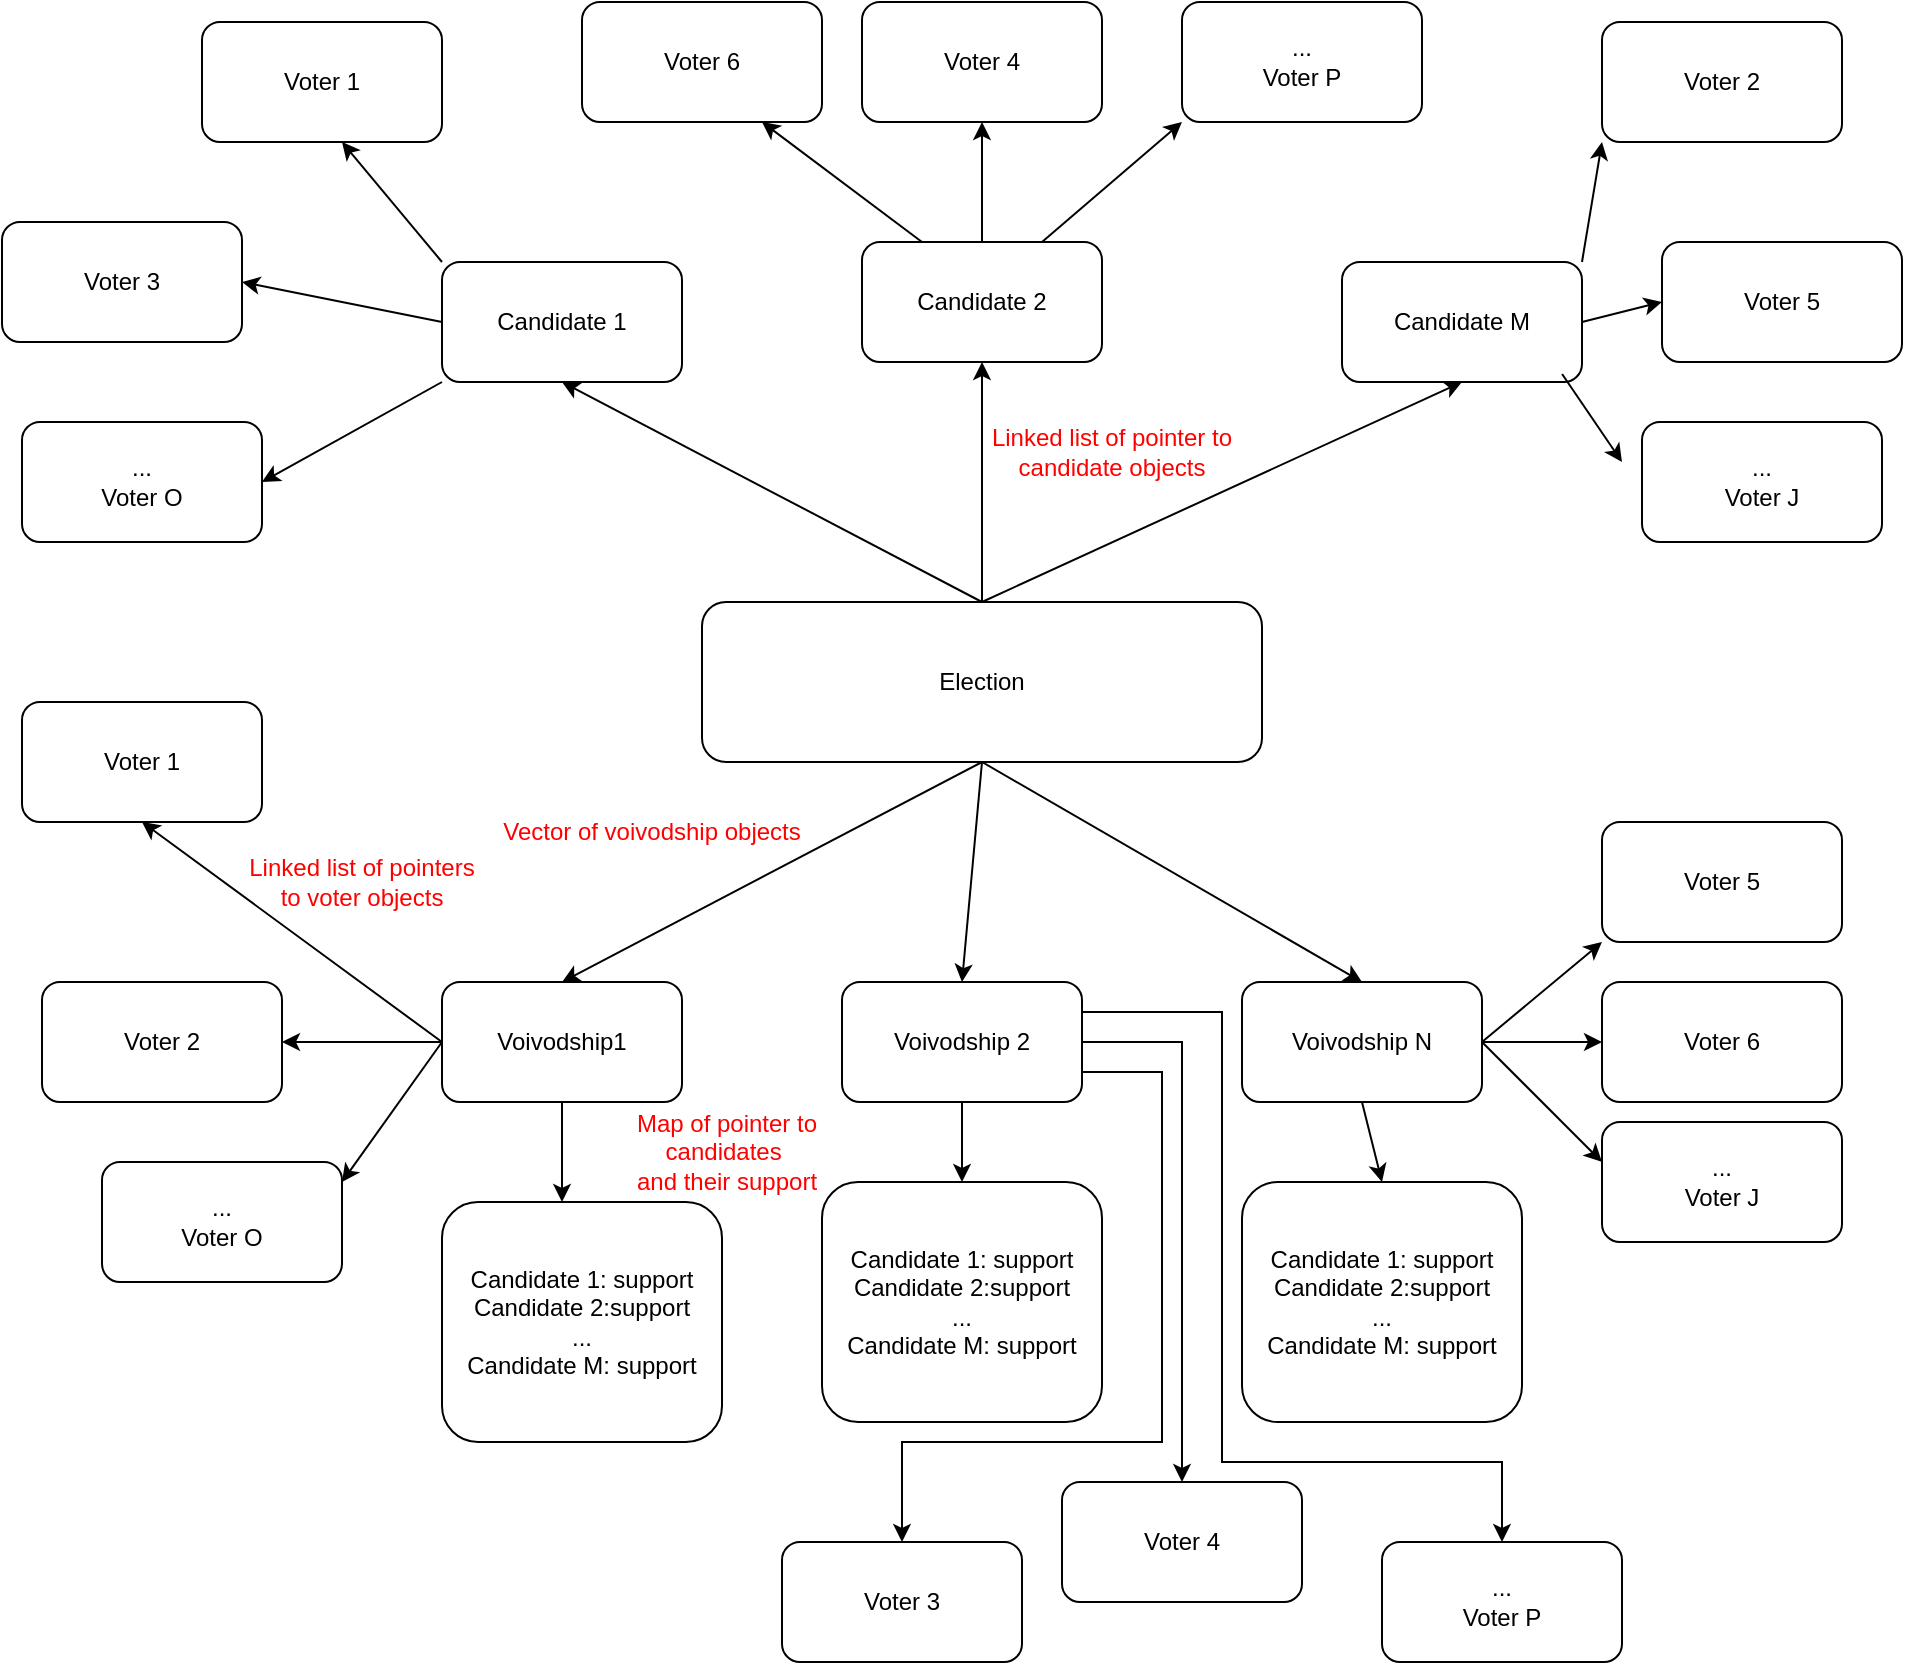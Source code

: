 <mxfile version="26.2.12">
  <diagram name="Page-1" id="DJxbudVu-IhlrFNXYpXE">
    <mxGraphModel dx="1798" dy="657" grid="1" gridSize="10" guides="1" tooltips="1" connect="1" arrows="1" fold="1" page="1" pageScale="1" pageWidth="850" pageHeight="1100" math="0" shadow="0">
      <root>
        <mxCell id="0" />
        <mxCell id="1" parent="0" />
        <mxCell id="bYSpYosJt3RkDmTfbeSV-1" value="Election" style="rounded=1;whiteSpace=wrap;html=1;" parent="1" vertex="1">
          <mxGeometry x="260" y="360" width="280" height="80" as="geometry" />
        </mxCell>
        <mxCell id="bYSpYosJt3RkDmTfbeSV-2" value="" style="endArrow=classic;html=1;rounded=0;exitX=0.5;exitY=1;exitDx=0;exitDy=0;entryX=0.5;entryY=0;entryDx=0;entryDy=0;" parent="1" source="bYSpYosJt3RkDmTfbeSV-1" target="bYSpYosJt3RkDmTfbeSV-3" edge="1">
          <mxGeometry width="50" height="50" relative="1" as="geometry">
            <mxPoint x="390" y="310" as="sourcePoint" />
            <mxPoint x="310" y="230" as="targetPoint" />
          </mxGeometry>
        </mxCell>
        <mxCell id="bYSpYosJt3RkDmTfbeSV-3" value="Voivodship1" style="rounded=1;whiteSpace=wrap;html=1;" parent="1" vertex="1">
          <mxGeometry x="130" y="550" width="120" height="60" as="geometry" />
        </mxCell>
        <mxCell id="bYSpYosJt3RkDmTfbeSV-4" value="Voivodship 2" style="rounded=1;whiteSpace=wrap;html=1;" parent="1" vertex="1">
          <mxGeometry x="330" y="550" width="120" height="60" as="geometry" />
        </mxCell>
        <mxCell id="bYSpYosJt3RkDmTfbeSV-5" value="" style="endArrow=classic;html=1;rounded=0;exitX=0.5;exitY=1;exitDx=0;exitDy=0;entryX=0.5;entryY=0;entryDx=0;entryDy=0;" parent="1" source="bYSpYosJt3RkDmTfbeSV-1" target="bYSpYosJt3RkDmTfbeSV-4" edge="1">
          <mxGeometry width="50" height="50" relative="1" as="geometry">
            <mxPoint x="450" y="220" as="sourcePoint" />
            <mxPoint x="500" y="170" as="targetPoint" />
          </mxGeometry>
        </mxCell>
        <mxCell id="bYSpYosJt3RkDmTfbeSV-6" value="Voivodship N" style="rounded=1;whiteSpace=wrap;html=1;" parent="1" vertex="1">
          <mxGeometry x="530" y="550" width="120" height="60" as="geometry" />
        </mxCell>
        <mxCell id="bYSpYosJt3RkDmTfbeSV-7" value="" style="endArrow=classic;html=1;rounded=0;exitX=0.5;exitY=1;exitDx=0;exitDy=0;entryX=0.5;entryY=0;entryDx=0;entryDy=0;" parent="1" source="bYSpYosJt3RkDmTfbeSV-1" target="bYSpYosJt3RkDmTfbeSV-6" edge="1">
          <mxGeometry width="50" height="50" relative="1" as="geometry">
            <mxPoint x="570" y="200" as="sourcePoint" />
            <mxPoint x="620" y="150" as="targetPoint" />
          </mxGeometry>
        </mxCell>
        <mxCell id="bYSpYosJt3RkDmTfbeSV-8" value="Vector of voivodship objects" style="text;html=1;align=center;verticalAlign=middle;whiteSpace=wrap;rounded=0;fontColor=#FF0000;" parent="1" vertex="1">
          <mxGeometry x="140" y="440" width="190" height="70" as="geometry" />
        </mxCell>
        <mxCell id="bYSpYosJt3RkDmTfbeSV-9" value="Candidate 1" style="rounded=1;whiteSpace=wrap;html=1;" parent="1" vertex="1">
          <mxGeometry x="130" y="190" width="120" height="60" as="geometry" />
        </mxCell>
        <mxCell id="bYSpYosJt3RkDmTfbeSV-10" value="Candidate 2" style="rounded=1;whiteSpace=wrap;html=1;" parent="1" vertex="1">
          <mxGeometry x="340" y="180" width="120" height="60" as="geometry" />
        </mxCell>
        <mxCell id="bYSpYosJt3RkDmTfbeSV-11" value="Candidate M" style="rounded=1;whiteSpace=wrap;html=1;" parent="1" vertex="1">
          <mxGeometry x="580" y="190" width="120" height="60" as="geometry" />
        </mxCell>
        <mxCell id="bYSpYosJt3RkDmTfbeSV-12" value="" style="endArrow=classic;html=1;rounded=0;entryX=0.5;entryY=1;entryDx=0;entryDy=0;exitX=0.5;exitY=0;exitDx=0;exitDy=0;" parent="1" source="bYSpYosJt3RkDmTfbeSV-1" target="bYSpYosJt3RkDmTfbeSV-9" edge="1">
          <mxGeometry width="50" height="50" relative="1" as="geometry">
            <mxPoint x="270" y="330" as="sourcePoint" />
            <mxPoint x="320" y="280" as="targetPoint" />
          </mxGeometry>
        </mxCell>
        <mxCell id="bYSpYosJt3RkDmTfbeSV-13" value="" style="endArrow=classic;html=1;rounded=0;exitX=0.5;exitY=0;exitDx=0;exitDy=0;entryX=0.5;entryY=1;entryDx=0;entryDy=0;" parent="1" source="bYSpYosJt3RkDmTfbeSV-1" target="bYSpYosJt3RkDmTfbeSV-10" edge="1">
          <mxGeometry width="50" height="50" relative="1" as="geometry">
            <mxPoint x="380" y="330" as="sourcePoint" />
            <mxPoint x="430" y="280" as="targetPoint" />
          </mxGeometry>
        </mxCell>
        <mxCell id="bYSpYosJt3RkDmTfbeSV-14" value="" style="endArrow=classic;html=1;rounded=0;exitX=0.5;exitY=0;exitDx=0;exitDy=0;entryX=0.5;entryY=1;entryDx=0;entryDy=0;" parent="1" source="bYSpYosJt3RkDmTfbeSV-1" target="bYSpYosJt3RkDmTfbeSV-11" edge="1">
          <mxGeometry width="50" height="50" relative="1" as="geometry">
            <mxPoint x="440" y="340" as="sourcePoint" />
            <mxPoint x="490" y="290" as="targetPoint" />
          </mxGeometry>
        </mxCell>
        <mxCell id="bYSpYosJt3RkDmTfbeSV-15" value="&lt;font style=&quot;color: rgb(255, 0, 0);&quot;&gt;Linked list of pointer to candidate objects&lt;/font&gt;" style="text;html=1;align=center;verticalAlign=middle;whiteSpace=wrap;rounded=0;" parent="1" vertex="1">
          <mxGeometry x="390" y="260" width="150" height="50" as="geometry" />
        </mxCell>
        <mxCell id="bYSpYosJt3RkDmTfbeSV-17" value="" style="endArrow=classic;html=1;rounded=0;exitX=0.5;exitY=1;exitDx=0;exitDy=0;" parent="1" source="bYSpYosJt3RkDmTfbeSV-3" edge="1">
          <mxGeometry width="50" height="50" relative="1" as="geometry">
            <mxPoint x="180" y="710" as="sourcePoint" />
            <mxPoint x="190" y="660" as="targetPoint" />
          </mxGeometry>
        </mxCell>
        <mxCell id="bYSpYosJt3RkDmTfbeSV-18" value="" style="endArrow=classic;html=1;rounded=0;exitX=0.5;exitY=1;exitDx=0;exitDy=0;" parent="1" source="bYSpYosJt3RkDmTfbeSV-4" edge="1">
          <mxGeometry width="50" height="50" relative="1" as="geometry">
            <mxPoint x="370" y="680" as="sourcePoint" />
            <mxPoint x="390" y="650" as="targetPoint" />
          </mxGeometry>
        </mxCell>
        <mxCell id="bYSpYosJt3RkDmTfbeSV-19" value="" style="endArrow=classic;html=1;rounded=0;exitX=0.5;exitY=1;exitDx=0;exitDy=0;" parent="1" source="bYSpYosJt3RkDmTfbeSV-6" edge="1">
          <mxGeometry width="50" height="50" relative="1" as="geometry">
            <mxPoint x="580" y="700" as="sourcePoint" />
            <mxPoint x="600" y="650" as="targetPoint" />
          </mxGeometry>
        </mxCell>
        <mxCell id="bYSpYosJt3RkDmTfbeSV-20" value="Candidate 1: suppor&lt;span style=&quot;background-color: transparent; color: light-dark(rgb(0, 0, 0), rgb(255, 255, 255));&quot;&gt;t&lt;/span&gt;&lt;div&gt;&lt;span style=&quot;background-color: transparent; color: light-dark(rgb(0, 0, 0), rgb(255, 255, 255));&quot;&gt;Candidate 2:support&lt;/span&gt;&lt;/div&gt;&lt;div&gt;...&lt;/div&gt;&lt;div&gt;Candidate M: support&lt;/div&gt;" style="rounded=1;whiteSpace=wrap;html=1;" parent="1" vertex="1">
          <mxGeometry x="130" y="660" width="140" height="120" as="geometry" />
        </mxCell>
        <mxCell id="bYSpYosJt3RkDmTfbeSV-21" value="Candidate 1: suppor&lt;span style=&quot;background-color: transparent; color: light-dark(rgb(0, 0, 0), rgb(255, 255, 255));&quot;&gt;t&lt;/span&gt;&lt;div&gt;&lt;span style=&quot;background-color: transparent; color: light-dark(rgb(0, 0, 0), rgb(255, 255, 255));&quot;&gt;Candidate 2:support&lt;/span&gt;&lt;/div&gt;&lt;div&gt;...&lt;/div&gt;&lt;div&gt;Candidate M: support&lt;/div&gt;" style="rounded=1;whiteSpace=wrap;html=1;" parent="1" vertex="1">
          <mxGeometry x="320" y="650" width="140" height="120" as="geometry" />
        </mxCell>
        <mxCell id="bYSpYosJt3RkDmTfbeSV-22" value="Candidate 1: suppor&lt;span style=&quot;background-color: transparent; color: light-dark(rgb(0, 0, 0), rgb(255, 255, 255));&quot;&gt;t&lt;/span&gt;&lt;div&gt;&lt;span style=&quot;background-color: transparent; color: light-dark(rgb(0, 0, 0), rgb(255, 255, 255));&quot;&gt;Candidate 2:support&lt;/span&gt;&lt;/div&gt;&lt;div&gt;...&lt;/div&gt;&lt;div&gt;Candidate M: support&lt;/div&gt;" style="rounded=1;whiteSpace=wrap;html=1;" parent="1" vertex="1">
          <mxGeometry x="530" y="650" width="140" height="120" as="geometry" />
        </mxCell>
        <mxCell id="bYSpYosJt3RkDmTfbeSV-23" value="&lt;font style=&quot;color: rgb(255, 0, 0);&quot;&gt;Map of pointer to candidates&amp;nbsp;&lt;/font&gt;&lt;div&gt;&lt;font style=&quot;color: rgb(255, 0, 0);&quot;&gt;and their support&lt;/font&gt;&lt;/div&gt;" style="text;html=1;align=center;verticalAlign=middle;whiteSpace=wrap;rounded=0;" parent="1" vertex="1">
          <mxGeometry x="215" y="600" width="115" height="70" as="geometry" />
        </mxCell>
        <mxCell id="bYSpYosJt3RkDmTfbeSV-24" value="" style="endArrow=classic;html=1;rounded=0;exitX=0;exitY=0.5;exitDx=0;exitDy=0;entryX=0.5;entryY=1;entryDx=0;entryDy=0;" parent="1" source="bYSpYosJt3RkDmTfbeSV-3" target="bYSpYosJt3RkDmTfbeSV-25" edge="1">
          <mxGeometry width="50" height="50" relative="1" as="geometry">
            <mxPoint x="80" y="570" as="sourcePoint" />
            <mxPoint x="50" y="500" as="targetPoint" />
          </mxGeometry>
        </mxCell>
        <mxCell id="bYSpYosJt3RkDmTfbeSV-25" value="Voter 1" style="rounded=1;whiteSpace=wrap;html=1;" parent="1" vertex="1">
          <mxGeometry x="-80" y="410" width="120" height="60" as="geometry" />
        </mxCell>
        <mxCell id="bYSpYosJt3RkDmTfbeSV-26" value="" style="endArrow=classic;html=1;rounded=0;exitX=0;exitY=0.5;exitDx=0;exitDy=0;" parent="1" source="bYSpYosJt3RkDmTfbeSV-3" edge="1">
          <mxGeometry width="50" height="50" relative="1" as="geometry">
            <mxPoint x="20" y="610" as="sourcePoint" />
            <mxPoint x="50" y="580" as="targetPoint" />
          </mxGeometry>
        </mxCell>
        <mxCell id="bYSpYosJt3RkDmTfbeSV-27" value="Voter 2" style="rounded=1;whiteSpace=wrap;html=1;" parent="1" vertex="1">
          <mxGeometry x="-70" y="550" width="120" height="60" as="geometry" />
        </mxCell>
        <mxCell id="bYSpYosJt3RkDmTfbeSV-28" value="" style="endArrow=classic;html=1;rounded=0;exitX=0;exitY=0.5;exitDx=0;exitDy=0;" parent="1" source="bYSpYosJt3RkDmTfbeSV-3" edge="1">
          <mxGeometry width="50" height="50" relative="1" as="geometry">
            <mxPoint x="10" y="720" as="sourcePoint" />
            <mxPoint x="80" y="650" as="targetPoint" />
          </mxGeometry>
        </mxCell>
        <mxCell id="bYSpYosJt3RkDmTfbeSV-29" value="&lt;div&gt;...&lt;/div&gt;Voter O" style="rounded=1;whiteSpace=wrap;html=1;" parent="1" vertex="1">
          <mxGeometry x="-40" y="640" width="120" height="60" as="geometry" />
        </mxCell>
        <mxCell id="bYSpYosJt3RkDmTfbeSV-30" value="" style="endArrow=classic;html=1;rounded=0;exitX=1;exitY=0.5;exitDx=0;exitDy=0;" parent="1" source="bYSpYosJt3RkDmTfbeSV-6" edge="1">
          <mxGeometry width="50" height="50" relative="1" as="geometry">
            <mxPoint x="660" y="580" as="sourcePoint" />
            <mxPoint x="710" y="530" as="targetPoint" />
          </mxGeometry>
        </mxCell>
        <mxCell id="bYSpYosJt3RkDmTfbeSV-31" value="Voter 5" style="rounded=1;whiteSpace=wrap;html=1;" parent="1" vertex="1">
          <mxGeometry x="710" y="470" width="120" height="60" as="geometry" />
        </mxCell>
        <mxCell id="bYSpYosJt3RkDmTfbeSV-32" value="" style="endArrow=classic;html=1;rounded=0;exitX=1;exitY=0.5;exitDx=0;exitDy=0;" parent="1" source="bYSpYosJt3RkDmTfbeSV-6" edge="1">
          <mxGeometry width="50" height="50" relative="1" as="geometry">
            <mxPoint x="730" y="610" as="sourcePoint" />
            <mxPoint x="710" y="580" as="targetPoint" />
          </mxGeometry>
        </mxCell>
        <mxCell id="bYSpYosJt3RkDmTfbeSV-33" value="Voter 6" style="rounded=1;whiteSpace=wrap;html=1;" parent="1" vertex="1">
          <mxGeometry x="710" y="550" width="120" height="60" as="geometry" />
        </mxCell>
        <mxCell id="bYSpYosJt3RkDmTfbeSV-34" value="" style="endArrow=classic;html=1;rounded=0;exitX=1;exitY=0.5;exitDx=0;exitDy=0;" parent="1" source="bYSpYosJt3RkDmTfbeSV-6" edge="1">
          <mxGeometry width="50" height="50" relative="1" as="geometry">
            <mxPoint x="730" y="690" as="sourcePoint" />
            <mxPoint x="710" y="640" as="targetPoint" />
          </mxGeometry>
        </mxCell>
        <mxCell id="bYSpYosJt3RkDmTfbeSV-35" value="...&lt;div&gt;Voter J&lt;/div&gt;" style="rounded=1;whiteSpace=wrap;html=1;" parent="1" vertex="1">
          <mxGeometry x="710" y="620" width="120" height="60" as="geometry" />
        </mxCell>
        <mxCell id="bYSpYosJt3RkDmTfbeSV-36" value="" style="endArrow=classic;html=1;rounded=0;exitX=1;exitY=0.5;exitDx=0;exitDy=0;" parent="1" source="bYSpYosJt3RkDmTfbeSV-4" edge="1">
          <mxGeometry width="50" height="50" relative="1" as="geometry">
            <mxPoint x="430" y="850" as="sourcePoint" />
            <mxPoint x="500" y="800" as="targetPoint" />
            <Array as="points">
              <mxPoint x="500" y="580" />
            </Array>
          </mxGeometry>
        </mxCell>
        <mxCell id="bYSpYosJt3RkDmTfbeSV-37" value="Voter 4" style="rounded=1;whiteSpace=wrap;html=1;" parent="1" vertex="1">
          <mxGeometry x="440" y="800" width="120" height="60" as="geometry" />
        </mxCell>
        <mxCell id="bYSpYosJt3RkDmTfbeSV-39" value="" style="endArrow=classic;html=1;rounded=0;exitX=1;exitY=0.75;exitDx=0;exitDy=0;" parent="1" source="bYSpYosJt3RkDmTfbeSV-4" edge="1">
          <mxGeometry width="50" height="50" relative="1" as="geometry">
            <mxPoint x="460" y="640" as="sourcePoint" />
            <mxPoint x="360" y="830" as="targetPoint" />
            <Array as="points">
              <mxPoint x="490" y="595" />
              <mxPoint x="490" y="780" />
              <mxPoint x="360" y="780" />
            </Array>
          </mxGeometry>
        </mxCell>
        <mxCell id="bYSpYosJt3RkDmTfbeSV-40" value="Voter 3" style="rounded=1;whiteSpace=wrap;html=1;" parent="1" vertex="1">
          <mxGeometry x="300" y="830" width="120" height="60" as="geometry" />
        </mxCell>
        <mxCell id="bYSpYosJt3RkDmTfbeSV-41" value="" style="endArrow=classic;html=1;rounded=0;exitX=1;exitY=0.25;exitDx=0;exitDy=0;" parent="1" source="bYSpYosJt3RkDmTfbeSV-4" edge="1">
          <mxGeometry width="50" height="50" relative="1" as="geometry">
            <mxPoint x="480" y="560" as="sourcePoint" />
            <mxPoint x="660" y="830" as="targetPoint" />
            <Array as="points">
              <mxPoint x="520" y="565" />
              <mxPoint x="520" y="790" />
              <mxPoint x="660" y="790" />
            </Array>
          </mxGeometry>
        </mxCell>
        <mxCell id="bYSpYosJt3RkDmTfbeSV-42" value="...&lt;div&gt;Voter P&lt;/div&gt;" style="rounded=1;whiteSpace=wrap;html=1;" parent="1" vertex="1">
          <mxGeometry x="600" y="830" width="120" height="60" as="geometry" />
        </mxCell>
        <mxCell id="bYSpYosJt3RkDmTfbeSV-43" value="&lt;font style=&quot;color: light-dark(rgb(255, 0, 0), transparent);&quot;&gt;Linked list of pointers to voter objects&lt;/font&gt;" style="text;html=1;align=center;verticalAlign=middle;whiteSpace=wrap;rounded=0;" parent="1" vertex="1">
          <mxGeometry x="30" y="470" width="120" height="60" as="geometry" />
        </mxCell>
        <mxCell id="bYSpYosJt3RkDmTfbeSV-44" value="" style="endArrow=classic;html=1;rounded=0;exitX=0;exitY=0;exitDx=0;exitDy=0;" parent="1" source="bYSpYosJt3RkDmTfbeSV-9" edge="1">
          <mxGeometry width="50" height="50" relative="1" as="geometry">
            <mxPoint x="20" y="230" as="sourcePoint" />
            <mxPoint x="80" y="130" as="targetPoint" />
          </mxGeometry>
        </mxCell>
        <mxCell id="bYSpYosJt3RkDmTfbeSV-45" value="Voter 1" style="rounded=1;whiteSpace=wrap;html=1;" parent="1" vertex="1">
          <mxGeometry x="10" y="70" width="120" height="60" as="geometry" />
        </mxCell>
        <mxCell id="bYSpYosJt3RkDmTfbeSV-46" value="" style="endArrow=classic;html=1;rounded=0;exitX=0;exitY=0.5;exitDx=0;exitDy=0;" parent="1" source="bYSpYosJt3RkDmTfbeSV-9" edge="1">
          <mxGeometry width="50" height="50" relative="1" as="geometry">
            <mxPoint x="10" y="290" as="sourcePoint" />
            <mxPoint x="30" y="200" as="targetPoint" />
          </mxGeometry>
        </mxCell>
        <mxCell id="bYSpYosJt3RkDmTfbeSV-47" value="Voter 3" style="rounded=1;whiteSpace=wrap;html=1;" parent="1" vertex="1">
          <mxGeometry x="-90" y="170" width="120" height="60" as="geometry" />
        </mxCell>
        <mxCell id="bYSpYosJt3RkDmTfbeSV-48" value="&lt;div&gt;...&lt;/div&gt;Voter O" style="rounded=1;whiteSpace=wrap;html=1;" parent="1" vertex="1">
          <mxGeometry x="-80" y="270" width="120" height="60" as="geometry" />
        </mxCell>
        <mxCell id="bYSpYosJt3RkDmTfbeSV-49" value="" style="endArrow=classic;html=1;rounded=0;exitX=0;exitY=1;exitDx=0;exitDy=0;entryX=1;entryY=0.5;entryDx=0;entryDy=0;" parent="1" source="bYSpYosJt3RkDmTfbeSV-9" target="bYSpYosJt3RkDmTfbeSV-48" edge="1">
          <mxGeometry width="50" height="50" relative="1" as="geometry">
            <mxPoint x="100" y="340" as="sourcePoint" />
            <mxPoint x="150" y="290" as="targetPoint" />
          </mxGeometry>
        </mxCell>
        <mxCell id="bYSpYosJt3RkDmTfbeSV-50" value="" style="endArrow=classic;html=1;rounded=0;exitX=0.5;exitY=0;exitDx=0;exitDy=0;" parent="1" source="bYSpYosJt3RkDmTfbeSV-10" edge="1">
          <mxGeometry width="50" height="50" relative="1" as="geometry">
            <mxPoint x="340" y="150" as="sourcePoint" />
            <mxPoint x="400" y="120" as="targetPoint" />
          </mxGeometry>
        </mxCell>
        <mxCell id="bYSpYosJt3RkDmTfbeSV-51" value="Voter 4" style="rounded=1;whiteSpace=wrap;html=1;" parent="1" vertex="1">
          <mxGeometry x="340" y="60" width="120" height="60" as="geometry" />
        </mxCell>
        <mxCell id="bYSpYosJt3RkDmTfbeSV-52" value="" style="endArrow=classic;html=1;rounded=0;exitX=0.25;exitY=0;exitDx=0;exitDy=0;" parent="1" source="bYSpYosJt3RkDmTfbeSV-10" edge="1">
          <mxGeometry width="50" height="50" relative="1" as="geometry">
            <mxPoint x="280" y="120" as="sourcePoint" />
            <mxPoint x="290" y="120" as="targetPoint" />
          </mxGeometry>
        </mxCell>
        <mxCell id="bYSpYosJt3RkDmTfbeSV-54" value="Voter 6" style="rounded=1;whiteSpace=wrap;html=1;" parent="1" vertex="1">
          <mxGeometry x="200" y="60" width="120" height="60" as="geometry" />
        </mxCell>
        <mxCell id="bYSpYosJt3RkDmTfbeSV-55" value="" style="endArrow=classic;html=1;rounded=0;exitX=0.75;exitY=0;exitDx=0;exitDy=0;" parent="1" source="bYSpYosJt3RkDmTfbeSV-10" edge="1">
          <mxGeometry width="50" height="50" relative="1" as="geometry">
            <mxPoint x="470" y="160" as="sourcePoint" />
            <mxPoint x="500" y="120" as="targetPoint" />
          </mxGeometry>
        </mxCell>
        <mxCell id="bYSpYosJt3RkDmTfbeSV-56" value="...&lt;div&gt;Voter P&lt;/div&gt;" style="rounded=1;whiteSpace=wrap;html=1;" parent="1" vertex="1">
          <mxGeometry x="500" y="60" width="120" height="60" as="geometry" />
        </mxCell>
        <mxCell id="bYSpYosJt3RkDmTfbeSV-57" value="" style="endArrow=classic;html=1;rounded=0;exitX=1;exitY=0;exitDx=0;exitDy=0;" parent="1" source="bYSpYosJt3RkDmTfbeSV-11" edge="1">
          <mxGeometry width="50" height="50" relative="1" as="geometry">
            <mxPoint x="660" y="180" as="sourcePoint" />
            <mxPoint x="710" y="130" as="targetPoint" />
          </mxGeometry>
        </mxCell>
        <mxCell id="bYSpYosJt3RkDmTfbeSV-58" value="Voter 2" style="rounded=1;whiteSpace=wrap;html=1;" parent="1" vertex="1">
          <mxGeometry x="710" y="70" width="120" height="60" as="geometry" />
        </mxCell>
        <mxCell id="bYSpYosJt3RkDmTfbeSV-59" value="" style="endArrow=classic;html=1;rounded=0;exitX=1;exitY=0.5;exitDx=0;exitDy=0;" parent="1" source="bYSpYosJt3RkDmTfbeSV-11" edge="1">
          <mxGeometry width="50" height="50" relative="1" as="geometry">
            <mxPoint x="760" y="220" as="sourcePoint" />
            <mxPoint x="740" y="210" as="targetPoint" />
          </mxGeometry>
        </mxCell>
        <mxCell id="bYSpYosJt3RkDmTfbeSV-60" value="Voter 5" style="rounded=1;whiteSpace=wrap;html=1;" parent="1" vertex="1">
          <mxGeometry x="740" y="180" width="120" height="60" as="geometry" />
        </mxCell>
        <mxCell id="bYSpYosJt3RkDmTfbeSV-61" value="" style="endArrow=classic;html=1;rounded=0;exitX=0.917;exitY=0.933;exitDx=0;exitDy=0;exitPerimeter=0;" parent="1" source="bYSpYosJt3RkDmTfbeSV-11" edge="1">
          <mxGeometry width="50" height="50" relative="1" as="geometry">
            <mxPoint x="710" y="300" as="sourcePoint" />
            <mxPoint x="720" y="290" as="targetPoint" />
          </mxGeometry>
        </mxCell>
        <mxCell id="bYSpYosJt3RkDmTfbeSV-62" value="...&lt;div&gt;Voter J&lt;/div&gt;" style="rounded=1;whiteSpace=wrap;html=1;" parent="1" vertex="1">
          <mxGeometry x="730" y="270" width="120" height="60" as="geometry" />
        </mxCell>
      </root>
    </mxGraphModel>
  </diagram>
</mxfile>
